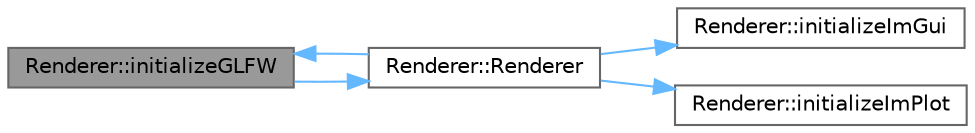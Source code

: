 digraph "Renderer::initializeGLFW"
{
 // LATEX_PDF_SIZE
  bgcolor="transparent";
  edge [fontname=Helvetica,fontsize=10,labelfontname=Helvetica,labelfontsize=10];
  node [fontname=Helvetica,fontsize=10,shape=box,height=0.2,width=0.4];
  rankdir="LR";
  Node1 [id="Node000001",label="Renderer::initializeGLFW",height=0.2,width=0.4,color="gray40", fillcolor="grey60", style="filled", fontcolor="black",tooltip="Initializes the GLFW library. This method is called by the constructor."];
  Node1 -> Node2 [id="edge1_Node000001_Node000002",color="steelblue1",style="solid",tooltip=" "];
  Node2 [id="Node000002",label="Renderer::Renderer",height=0.2,width=0.4,color="grey40", fillcolor="white", style="filled",URL="$classRenderer.html#a43bc6a93e86ff9578f2ae2863e5436e4",tooltip="Initialize renderer. This method setup the GLFW library for rendering the scene and the Dear ImGui li..."];
  Node2 -> Node1 [id="edge2_Node000002_Node000001",color="steelblue1",style="solid",tooltip=" "];
  Node2 -> Node3 [id="edge3_Node000002_Node000003",color="steelblue1",style="solid",tooltip=" "];
  Node3 [id="Node000003",label="Renderer::initializeImGui",height=0.2,width=0.4,color="grey40", fillcolor="white", style="filled",URL="$classRenderer.html#ac78eee0b7ae8ff076bfd4814d0801d48",tooltip="Initializes the Dear ImGui library. This method is called by the constructor."];
  Node2 -> Node4 [id="edge4_Node000002_Node000004",color="steelblue1",style="solid",tooltip=" "];
  Node4 [id="Node000004",label="Renderer::initializeImPlot",height=0.2,width=0.4,color="grey40", fillcolor="white", style="filled",URL="$classRenderer.html#abd1d75f45351ffd179fffb3e24f337bd",tooltip="Initializes the imPlot library. This method is called by the constructor."];
}

